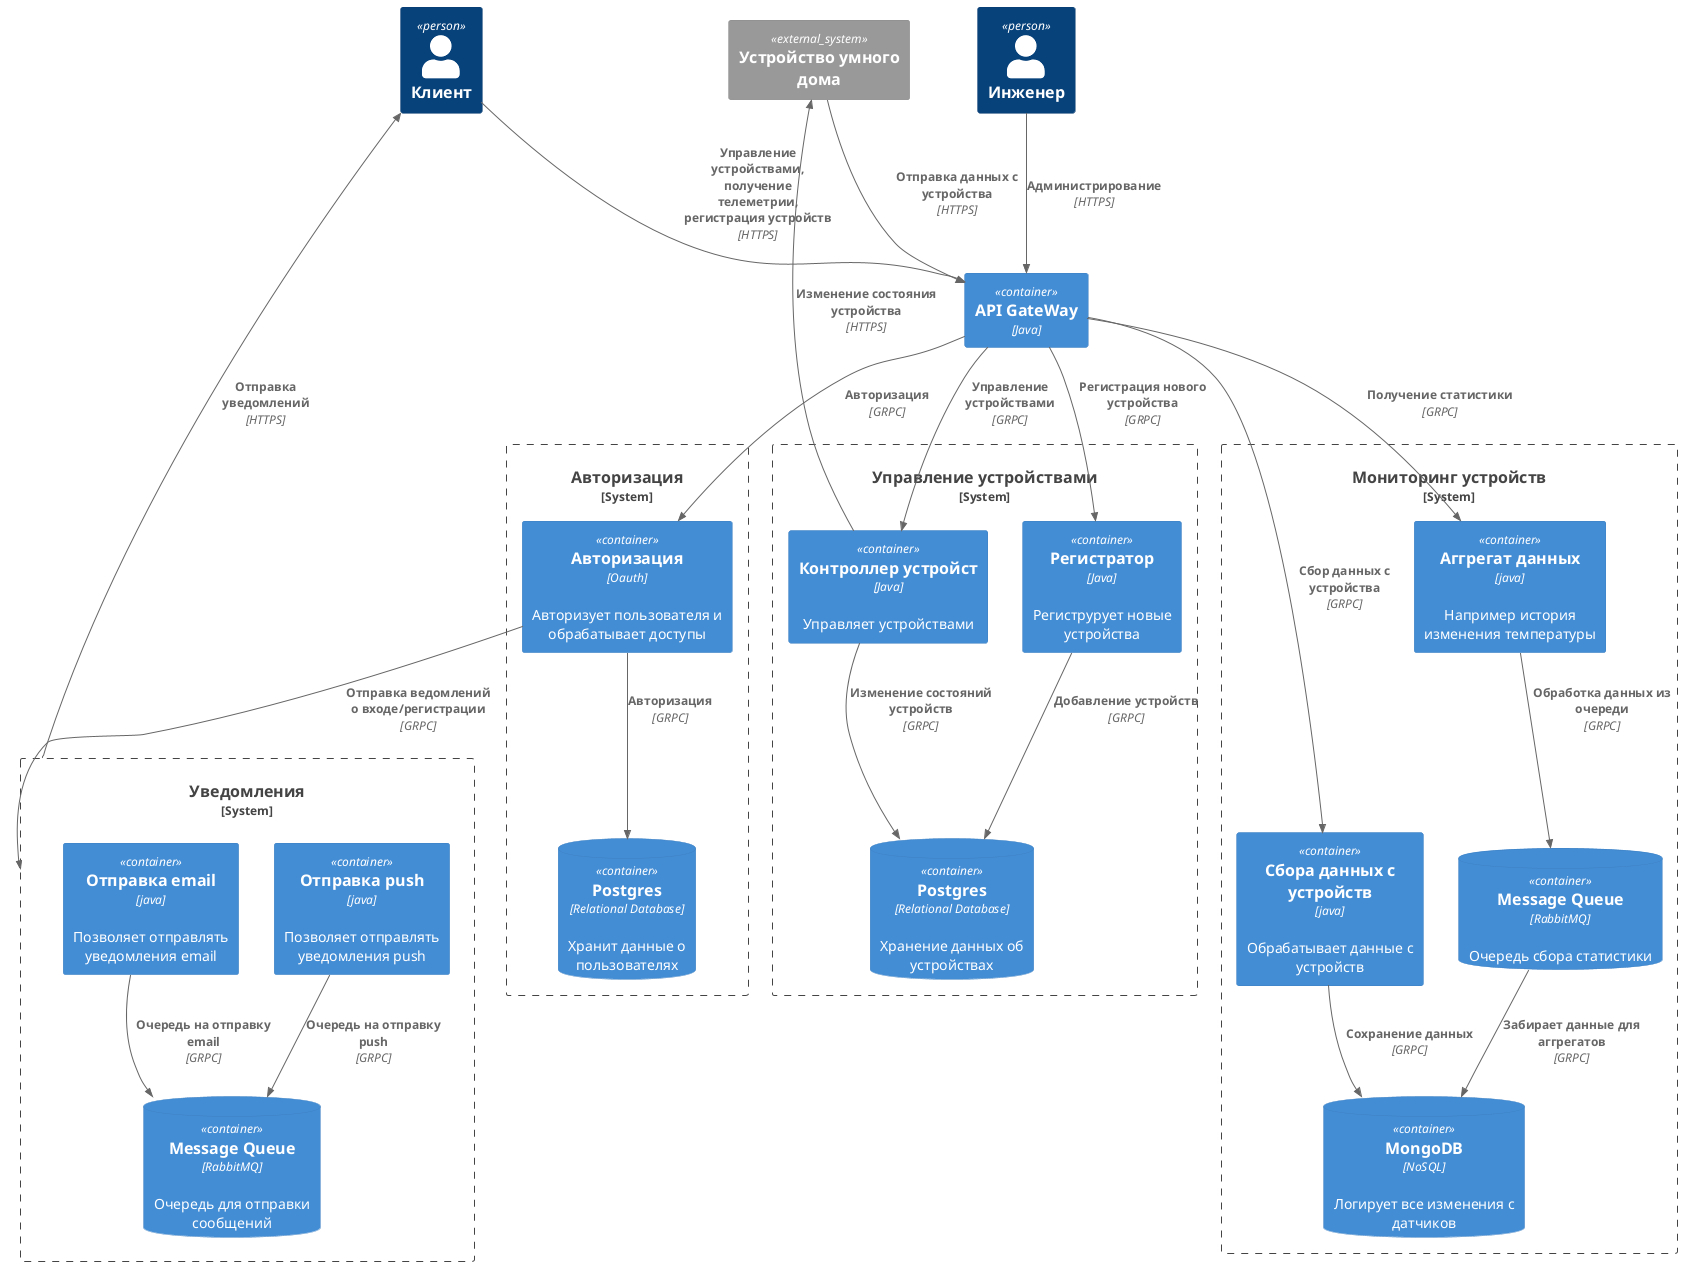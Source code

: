 @startuml
!include <C4/C4_Container>

Person(client, "Клиент")
Person(engineer, "Инженер")

Container(apigw, "API GateWay", "Java")

System_Boundary(c1, "Управление устройствами") {
    Container(home_reg, "Регистратор", "Java", "Региструрует новые устройства")
    Container(home_controller, "Контроллер устройст", "Java", "Управляет устройствами")
    ContainerDb(devices_db, "Postgres", "Relational Database", "Хранение данных об устройствах")
}
System_Boundary(telemetry, "Мониторинг устройств") {
  Container(teltmetry_controller, "Сбора данных с устройств", "java", "Обрабатывает данные с устройств")
  Container(teltmetry_aggregate, "Аггрегат данных", "java", "Например история изменения температуры")
  ContainerDb(telemetry_qdb, "Message Queue", "RabbitMQ", "Очередь сбора статистики")
  ContainerDb(telemetry_db, "MongoDB", "NoSQL", "Логирует все изменения с датчиков")
}
System_Boundary(notification, "Уведомления") {
  Container(notification_push, "Отправка push", "java", "Позволяет отправлять уведомления push")
  Container(notification_email, "Отправка email", "java", "Позволяет отправлять уведомления email")
  ContainerDb(queue_db, "Message Queue", "RabbitMQ", "Очередь для отправки сообщений")
}
System_Boundary(auth, "Авторизация") {
  Container(auth_containter, "Авторизация", "Oauth", "Авторизует пользователя и обрабатывает доступы")
  ContainerDb(users_db,"Postgres", "Relational Database", "Хранит данные о пользователях")
}

System_Ext(device, "Устройство умного дома")

Rel(device, apigw, "Отправка данных с устройства", "HTTPS")
Rel(client, apigw, "Управление устройствами, получение телеметрии, регистрация устройств", "HTTPS")
Rel(engineer, apigw, "Администрирование", "HTTPS")

Rel(apigw, home_controller, "Управление устройствами", "GRPC")
Rel(apigw, home_reg, "Регистрация нового устройства", "GRPC")
Rel(apigw, teltmetry_controller, "Сбор данных с устройства", "GRPC")
Rel(apigw, teltmetry_aggregate, "Получение статистики", "GRPC")
Rel(apigw, auth_containter, "Авторизация", "GRPC")

Rel(auth_containter, users_db, "Авторизация", "GRPC")
Rel(auth_containter, notification, "Отправка ведомлений о входе/регистрации", "GRPC")

Rel(notification_push, queue_db, "Очередь на отправку push", "GRPC")
Rel(notification_email, queue_db, "Очередь на отправку email", "GRPC")

Rel(home_reg, devices_db, "Добавление устройств", "GRPC")
Rel(home_controller, devices_db, "Изменение состояний устройств", "GRPC")
Rel(home_controller, device, "Изменение состояния устройства", "HTTPS")

Rel(teltmetry_controller, telemetry_db, "Сохранение данных", "GRPC")
Rel(teltmetry_aggregate, telemetry_qdb, "Обработка данных из очереди", "GRPC")
Rel(telemetry_qdb, telemetry_db, "Забирает данные для аггрегатов", "GRPC")

Rel(notification, client, "Отправка уведомлений", "HTTPS")

@enduml
